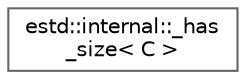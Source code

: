 digraph "Graphical Class Hierarchy"
{
 // LATEX_PDF_SIZE
  bgcolor="transparent";
  edge [fontname=Helvetica,fontsize=10,labelfontname=Helvetica,labelfontsize=10];
  node [fontname=Helvetica,fontsize=10,shape=box,height=0.2,width=0.4];
  rankdir="LR";
  Node0 [id="Node000000",label="estd::internal::_has\l_size\< C \>",height=0.2,width=0.4,color="grey40", fillcolor="white", style="filled",URL="$dc/d2c/classestd_1_1internal_1_1__has__size.html",tooltip=" "];
}

